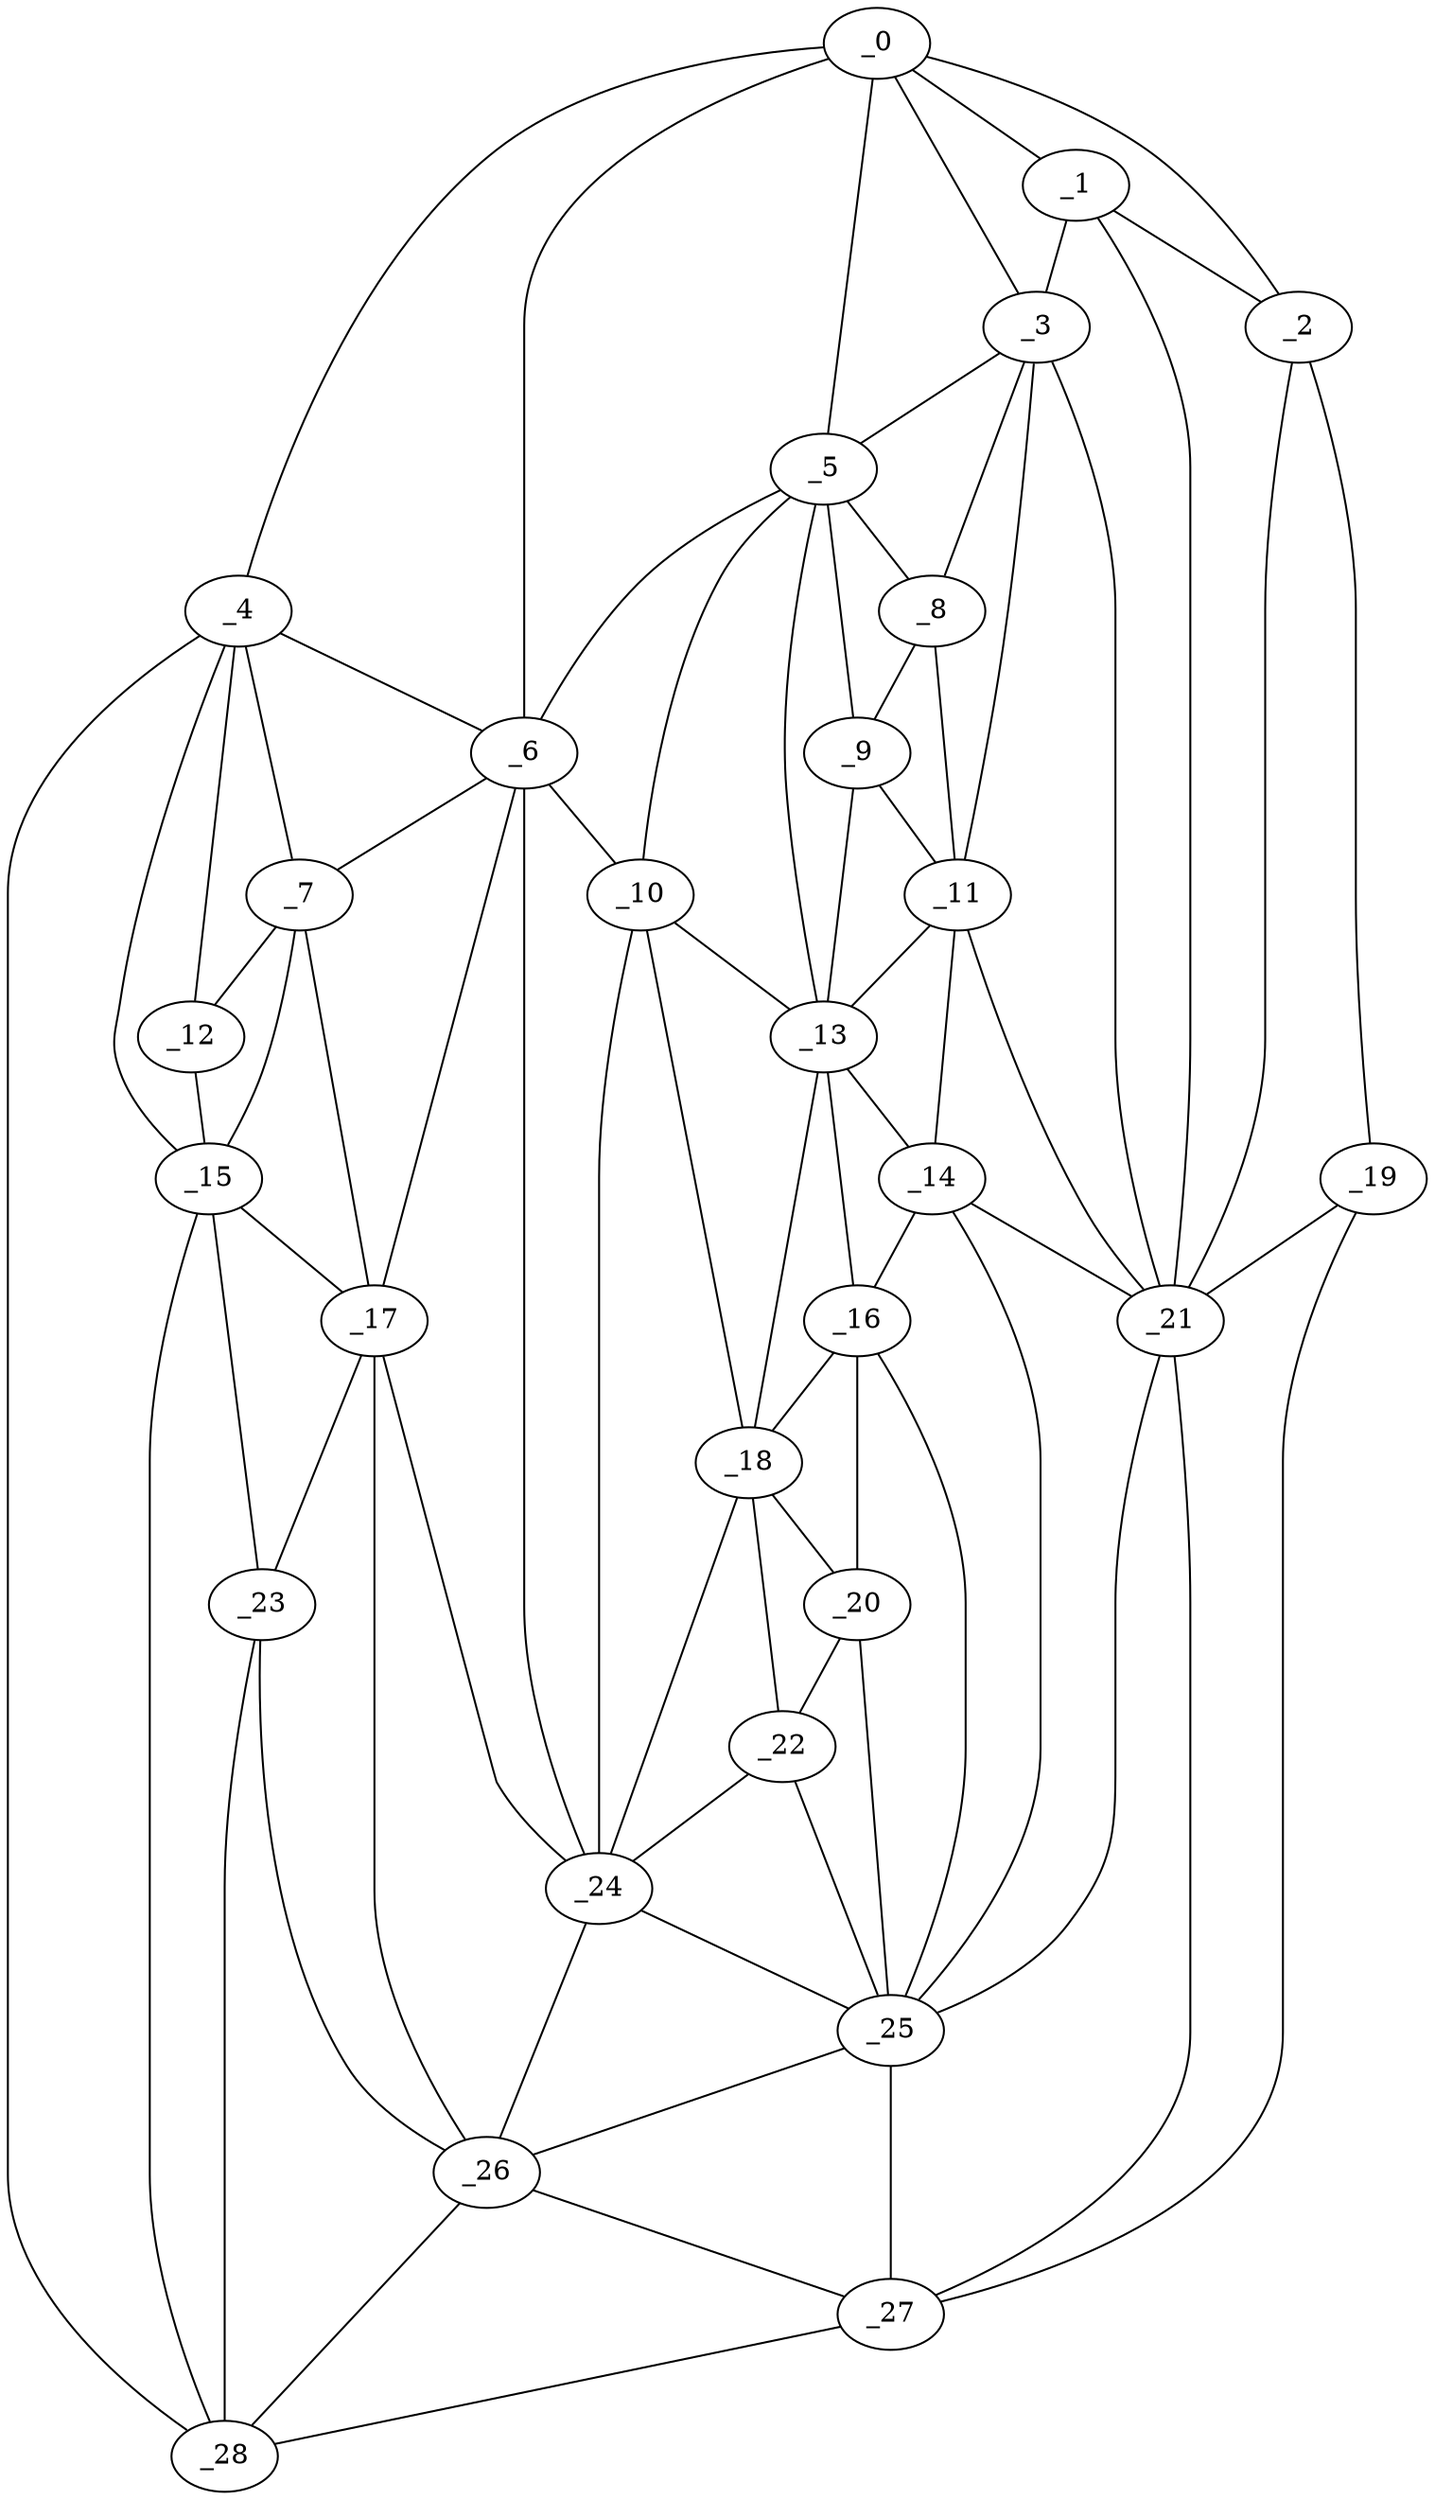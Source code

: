 graph "obj64__335.gxl" {
	_0	 [x=33,
		y=32];
	_1	 [x=41,
		y=25];
	_0 -- _1	 [valence=1];
	_2	 [x=45,
		y=7];
	_0 -- _2	 [valence=1];
	_3	 [x=48,
		y=39];
	_0 -- _3	 [valence=1];
	_4	 [x=50,
		y=125];
	_0 -- _4	 [valence=1];
	_5	 [x=58,
		y=62];
	_0 -- _5	 [valence=2];
	_6	 [x=60,
		y=85];
	_0 -- _6	 [valence=1];
	_1 -- _2	 [valence=2];
	_1 -- _3	 [valence=2];
	_21	 [x=86,
		y=25];
	_1 -- _21	 [valence=1];
	_19	 [x=82,
		y=6];
	_2 -- _19	 [valence=1];
	_2 -- _21	 [valence=1];
	_3 -- _5	 [valence=1];
	_8	 [x=61,
		y=53];
	_3 -- _8	 [valence=2];
	_11	 [x=66,
		y=53];
	_3 -- _11	 [valence=2];
	_3 -- _21	 [valence=2];
	_4 -- _6	 [valence=2];
	_7	 [x=60,
		y=104];
	_4 -- _7	 [valence=2];
	_12	 [x=66,
		y=114];
	_4 -- _12	 [valence=1];
	_15	 [x=73,
		y=113];
	_4 -- _15	 [valence=2];
	_28	 [x=96,
		y=117];
	_4 -- _28	 [valence=1];
	_5 -- _6	 [valence=1];
	_5 -- _8	 [valence=2];
	_9	 [x=61,
		y=58];
	_5 -- _9	 [valence=1];
	_10	 [x=63,
		y=72];
	_5 -- _10	 [valence=2];
	_13	 [x=68,
		y=61];
	_5 -- _13	 [valence=2];
	_6 -- _7	 [valence=2];
	_6 -- _10	 [valence=2];
	_17	 [x=79,
		y=102];
	_6 -- _17	 [valence=1];
	_24	 [x=87,
		y=78];
	_6 -- _24	 [valence=2];
	_7 -- _12	 [valence=2];
	_7 -- _15	 [valence=1];
	_7 -- _17	 [valence=2];
	_8 -- _9	 [valence=2];
	_8 -- _11	 [valence=2];
	_9 -- _11	 [valence=2];
	_9 -- _13	 [valence=1];
	_10 -- _13	 [valence=1];
	_18	 [x=81,
		y=67];
	_10 -- _18	 [valence=1];
	_10 -- _24	 [valence=1];
	_11 -- _13	 [valence=2];
	_14	 [x=71,
		y=54];
	_11 -- _14	 [valence=2];
	_11 -- _21	 [valence=2];
	_12 -- _15	 [valence=2];
	_13 -- _14	 [valence=2];
	_16	 [x=77,
		y=59];
	_13 -- _16	 [valence=1];
	_13 -- _18	 [valence=2];
	_14 -- _16	 [valence=2];
	_14 -- _21	 [valence=1];
	_25	 [x=91,
		y=51];
	_14 -- _25	 [valence=2];
	_15 -- _17	 [valence=2];
	_23	 [x=86,
		y=110];
	_15 -- _23	 [valence=2];
	_15 -- _28	 [valence=1];
	_16 -- _18	 [valence=2];
	_20	 [x=82,
		y=61];
	_16 -- _20	 [valence=2];
	_16 -- _25	 [valence=2];
	_17 -- _23	 [valence=2];
	_17 -- _24	 [valence=2];
	_26	 [x=93,
		y=98];
	_17 -- _26	 [valence=1];
	_18 -- _20	 [valence=2];
	_22	 [x=86,
		y=68];
	_18 -- _22	 [valence=1];
	_18 -- _24	 [valence=2];
	_19 -- _21	 [valence=2];
	_27	 [x=95,
		y=33];
	_19 -- _27	 [valence=1];
	_20 -- _22	 [valence=2];
	_20 -- _25	 [valence=2];
	_21 -- _25	 [valence=2];
	_21 -- _27	 [valence=1];
	_22 -- _24	 [valence=2];
	_22 -- _25	 [valence=1];
	_23 -- _26	 [valence=2];
	_23 -- _28	 [valence=2];
	_24 -- _25	 [valence=2];
	_24 -- _26	 [valence=2];
	_25 -- _26	 [valence=2];
	_25 -- _27	 [valence=1];
	_26 -- _27	 [valence=2];
	_26 -- _28	 [valence=1];
	_27 -- _28	 [valence=1];
}
